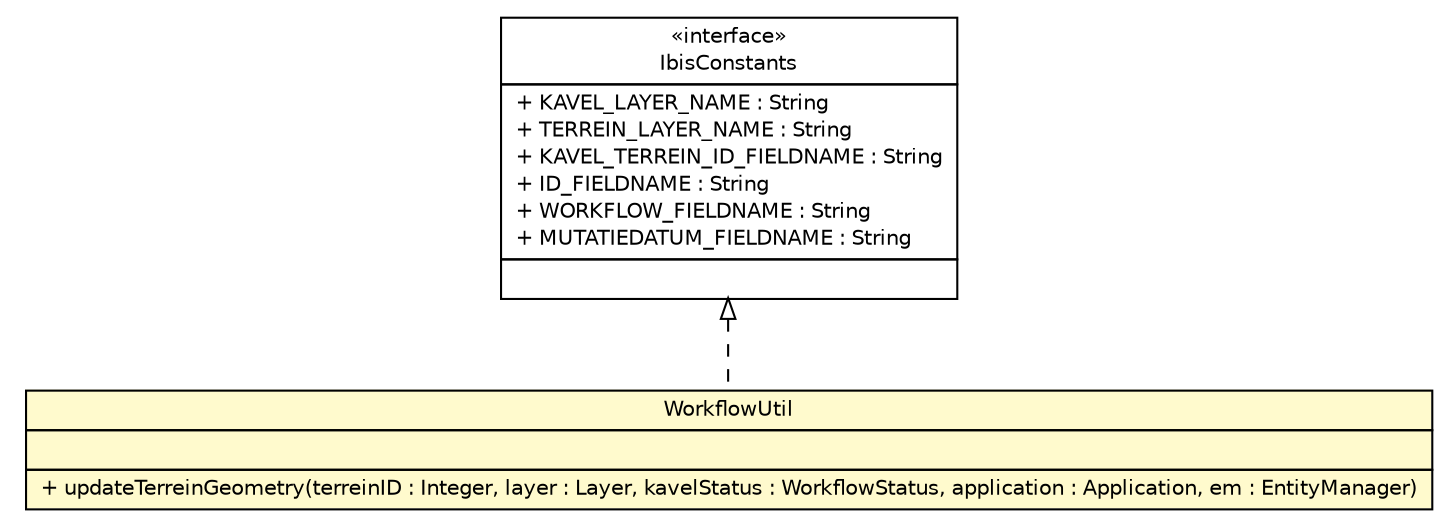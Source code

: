 #!/usr/local/bin/dot
#
# Class diagram 
# Generated by UMLGraph version R5_6-24-gf6e263 (http://www.umlgraph.org/)
#

digraph G {
	edge [fontname="Helvetica",fontsize=10,labelfontname="Helvetica",labelfontsize=10];
	node [fontname="Helvetica",fontsize=10,shape=plaintext];
	nodesep=0.25;
	ranksep=0.5;
	// nl.b3p.viewer.ibis.util.WorkflowUtil
	c307 [label=<<table title="nl.b3p.viewer.ibis.util.WorkflowUtil" border="0" cellborder="1" cellspacing="0" cellpadding="2" port="p" bgcolor="lemonChiffon" href="./WorkflowUtil.html">
		<tr><td><table border="0" cellspacing="0" cellpadding="1">
<tr><td align="center" balign="center"> WorkflowUtil </td></tr>
		</table></td></tr>
		<tr><td><table border="0" cellspacing="0" cellpadding="1">
<tr><td align="left" balign="left">  </td></tr>
		</table></td></tr>
		<tr><td><table border="0" cellspacing="0" cellpadding="1">
<tr><td align="left" balign="left"> + updateTerreinGeometry(terreinID : Integer, layer : Layer, kavelStatus : WorkflowStatus, application : Application, em : EntityManager) </td></tr>
		</table></td></tr>
		</table>>, URL="./WorkflowUtil.html", fontname="Helvetica", fontcolor="black", fontsize=10.0];
	// nl.b3p.viewer.ibis.util.IbisConstants
	c309 [label=<<table title="nl.b3p.viewer.ibis.util.IbisConstants" border="0" cellborder="1" cellspacing="0" cellpadding="2" port="p" href="./IbisConstants.html">
		<tr><td><table border="0" cellspacing="0" cellpadding="1">
<tr><td align="center" balign="center"> &#171;interface&#187; </td></tr>
<tr><td align="center" balign="center"> IbisConstants </td></tr>
		</table></td></tr>
		<tr><td><table border="0" cellspacing="0" cellpadding="1">
<tr><td align="left" balign="left"> + KAVEL_LAYER_NAME : String </td></tr>
<tr><td align="left" balign="left"> + TERREIN_LAYER_NAME : String </td></tr>
<tr><td align="left" balign="left"> + KAVEL_TERREIN_ID_FIELDNAME : String </td></tr>
<tr><td align="left" balign="left"> + ID_FIELDNAME : String </td></tr>
<tr><td align="left" balign="left"> + WORKFLOW_FIELDNAME : String </td></tr>
<tr><td align="left" balign="left"> + MUTATIEDATUM_FIELDNAME : String </td></tr>
		</table></td></tr>
		<tr><td><table border="0" cellspacing="0" cellpadding="1">
<tr><td align="left" balign="left">  </td></tr>
		</table></td></tr>
		</table>>, URL="./IbisConstants.html", fontname="Helvetica", fontcolor="black", fontsize=10.0];
	//nl.b3p.viewer.ibis.util.WorkflowUtil implements nl.b3p.viewer.ibis.util.IbisConstants
	c309:p -> c307:p [dir=back,arrowtail=empty,style=dashed];
}

